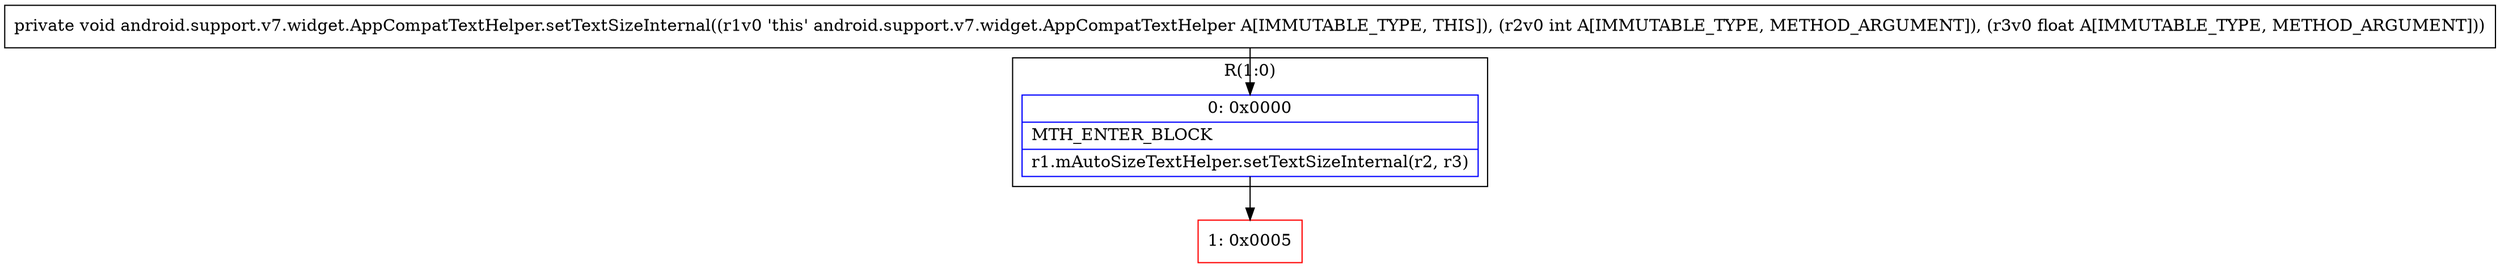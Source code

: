 digraph "CFG forandroid.support.v7.widget.AppCompatTextHelper.setTextSizeInternal(IF)V" {
subgraph cluster_Region_972590046 {
label = "R(1:0)";
node [shape=record,color=blue];
Node_0 [shape=record,label="{0\:\ 0x0000|MTH_ENTER_BLOCK\l|r1.mAutoSizeTextHelper.setTextSizeInternal(r2, r3)\l}"];
}
Node_1 [shape=record,color=red,label="{1\:\ 0x0005}"];
MethodNode[shape=record,label="{private void android.support.v7.widget.AppCompatTextHelper.setTextSizeInternal((r1v0 'this' android.support.v7.widget.AppCompatTextHelper A[IMMUTABLE_TYPE, THIS]), (r2v0 int A[IMMUTABLE_TYPE, METHOD_ARGUMENT]), (r3v0 float A[IMMUTABLE_TYPE, METHOD_ARGUMENT])) }"];
MethodNode -> Node_0;
Node_0 -> Node_1;
}

